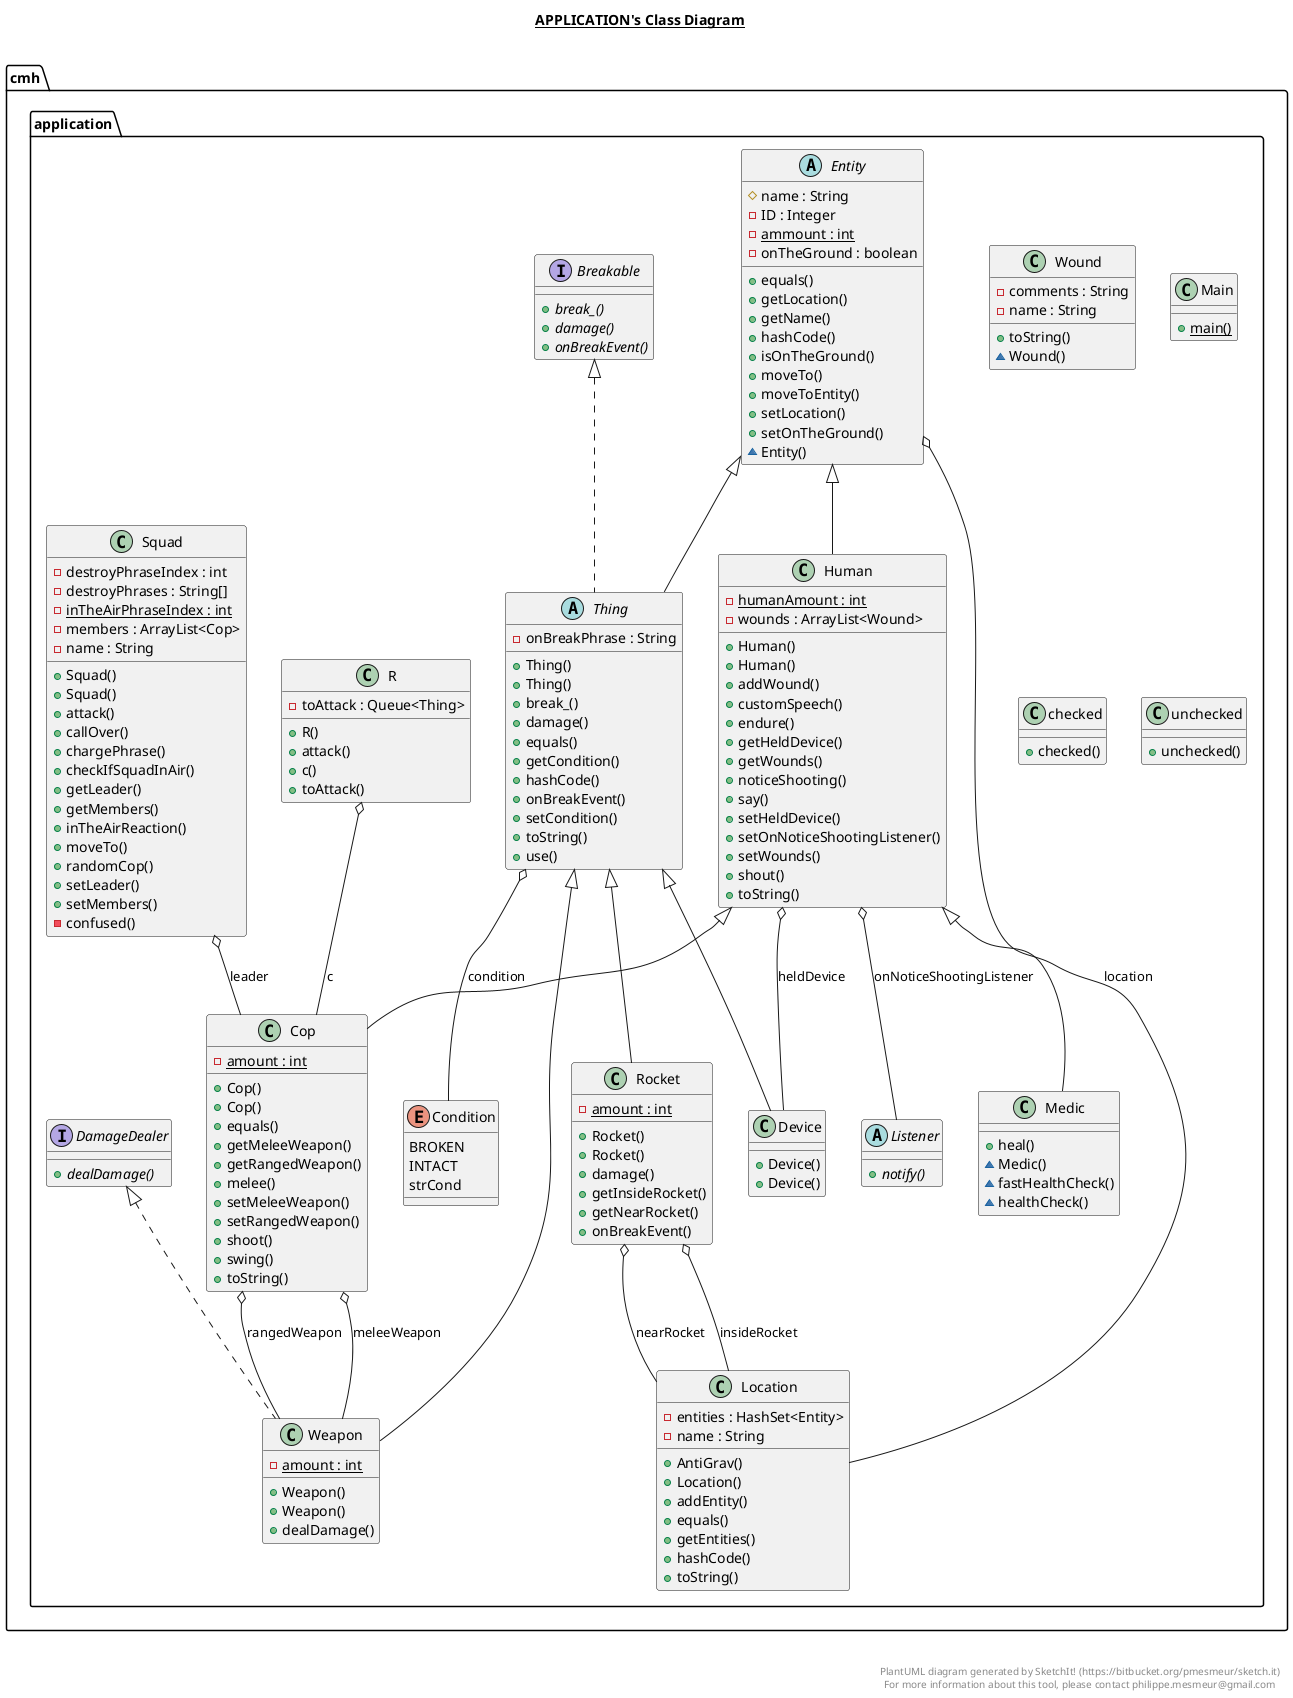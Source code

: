@startuml

title __APPLICATION's Class Diagram__\n

  namespace cmh.application {
    interface cmh.application.Breakable {
        {abstract} + break_()
        {abstract} + damage()
        {abstract} + onBreakEvent()
    }
  }
  

  namespace cmh.application {
    enum Condition {
      BROKEN
      INTACT
      strCond
    }
  }
  

  namespace cmh.application {
    class cmh.application.Cop {
        {static} - amount : int
        + Cop()
        + Cop()
        + equals()
        + getMeleeWeapon()
        + getRangedWeapon()
        + melee()
        + setMeleeWeapon()
        + setRangedWeapon()
        + shoot()
        + swing()
        + toString()
    }
  }
  

  namespace cmh.application {
    interface cmh.application.DamageDealer {
        {abstract} + dealDamage()
    }
  }
  

  namespace cmh.application {
    class cmh.application.Device {
        + Device()
        + Device()
    }
  }
  

  namespace cmh.application {
    abstract class cmh.application.Entity {
        # name : String
        - ID : Integer
        {static} - ammount : int
        - onTheGround : boolean
        + equals()
        + getLocation()
        + getName()
        + hashCode()
        + isOnTheGround()
        + moveTo()
        + moveToEntity()
        + setLocation()
        + setOnTheGround()
        ~ Entity()
    }
  }
  

  namespace cmh.application {
    class cmh.application.Human {
        {static} - humanAmount : int
        - wounds : ArrayList<Wound>
        + Human()
        + Human()
        + addWound()
        + customSpeech()
        + endure()
        + getHeldDevice()
        + getWounds()
        + noticeShooting()
        + say()
        + setHeldDevice()
        + setOnNoticeShootingListener()
        + setWounds()
        + shout()
        + toString()
    }
  }
  

  namespace cmh.application {
    class cmh.application.Wound {
        - comments : String
        - name : String
        + toString()
        ~ Wound()
    }
  }
  

  namespace cmh.application {
    abstract class cmh.application.Listener {
        {abstract} + notify()
    }
  }
  

  namespace cmh.application {
    class cmh.application.Location {
        - entities : HashSet<Entity>
        - name : String
        + AntiGrav()
        + Location()
        + addEntity()
        + equals()
        + getEntities()
        + hashCode()
        + toString()
    }
  }
  

  namespace cmh.application {
    class cmh.application.Main {
        {static} + main()
    }
  }
  

  namespace cmh.application {
    class cmh.application.Medic {
        + heal()
        ~ Medic()
        ~ fastHealthCheck()
        ~ healthCheck()
    }
  }
  

  namespace cmh.application {
    class cmh.application.R {
        - toAttack : Queue<Thing>
        + R()
        + attack()
        + c()
        + toAttack()
    }
  }
  

  namespace cmh.application {
    class cmh.application.Rocket {
        {static} - amount : int
        + Rocket()
        + Rocket()
        + damage()
        + getInsideRocket()
        + getNearRocket()
        + onBreakEvent()
    }
  }
  

  namespace cmh.application {
    class cmh.application.Squad {
        - destroyPhraseIndex : int
        - destroyPhrases : String[]
        {static} - inTheAirPhraseIndex : int
        - members : ArrayList<Cop>
        - name : String
        + Squad()
        + Squad()
        + attack()
        + callOver()
        + chargePhrase()
        + checkIfSquadInAir()
        + getLeader()
        + getMembers()
        + inTheAirReaction()
        + moveTo()
        + randomCop()
        + setLeader()
        + setMembers()
        - confused()
    }
  }
  

  namespace cmh.application {
    abstract class cmh.application.Thing {
        - onBreakPhrase : String
        + Thing()
        + Thing()
        + break_()
        + damage()
        + equals()
        + getCondition()
        + hashCode()
        + onBreakEvent()
        + setCondition()
        + toString()
        + use()
    }
  }
  

  namespace cmh.application {
    class cmh.application.Weapon {
        {static} - amount : int
        + Weapon()
        + Weapon()
        + dealDamage()
    }
  }
  

  namespace cmh.application {
    class cmh.application.checked {
        + checked()
    }
  }
  

  namespace cmh.application {
    class cmh.application.unchecked {
        + unchecked()
    }
  }
  

  cmh.application.Cop -up-|> cmh.application.Human
  cmh.application.Cop o-- cmh.application.Weapon : meleeWeapon
  cmh.application.Cop o-- cmh.application.Weapon : rangedWeapon
  cmh.application.Device -up-|> cmh.application.Thing
  cmh.application.Entity o-- cmh.application.Location : location
  cmh.application.Human -up-|> cmh.application.Entity
  cmh.application.Human o-- cmh.application.Device : heldDevice
  cmh.application.Human o-- cmh.application.Listener : onNoticeShootingListener
  cmh.application.Human +-down- cmh.application.Human.Wound
  cmh.application.Medic -up-|> cmh.application.Human
  cmh.application.R o-- cmh.application.Cop : c
  cmh.application.Rocket -up-|> cmh.application.Thing
  cmh.application.Rocket o-- cmh.application.Location : insideRocket
  cmh.application.Rocket o-- cmh.application.Location : nearRocket
  cmh.application.Squad o-- cmh.application.Cop : leader
  cmh.application.Thing .up.|> cmh.application.Breakable
  cmh.application.Thing -up-|> cmh.application.Entity
  cmh.application.Thing o-- cmh.application.Condition : condition
  cmh.application.Weapon .up.|> cmh.application.DamageDealer
  cmh.application.Weapon -up-|> cmh.application.Thing


right footer


PlantUML diagram generated by SketchIt! (https://bitbucket.org/pmesmeur/sketch.it)
For more information about this tool, please contact philippe.mesmeur@gmail.com
endfooter

@enduml
